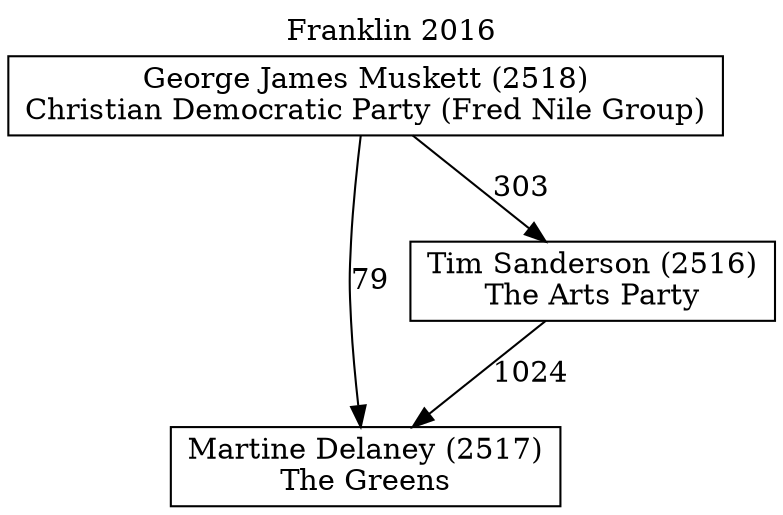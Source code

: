 // House preference flow
digraph "Martine Delaney (2517)_Franklin_2016" {
	graph [label="Franklin 2016" labelloc=t mclimit=10]
	node [shape=box]
	"Martine Delaney (2517)" [label="Martine Delaney (2517)
The Greens"]
	"George James Muskett (2518)" [label="George James Muskett (2518)
Christian Democratic Party (Fred Nile Group)"]
	"Tim Sanderson (2516)" [label="Tim Sanderson (2516)
The Arts Party"]
	"George James Muskett (2518)" -> "Tim Sanderson (2516)" [label=303]
	"Tim Sanderson (2516)" -> "Martine Delaney (2517)" [label=1024]
	"George James Muskett (2518)" -> "Martine Delaney (2517)" [label=79]
}

